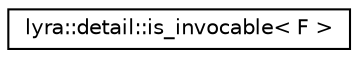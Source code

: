 digraph "Graphical Class Hierarchy"
{
 // INTERACTIVE_SVG=YES
 // LATEX_PDF_SIZE
  edge [fontname="Helvetica",fontsize="10",labelfontname="Helvetica",labelfontsize="10"];
  node [fontname="Helvetica",fontsize="10",shape=record];
  rankdir="LR";
  Node0 [label="lyra::detail::is_invocable\< F \>",height=0.2,width=0.4,color="black", fillcolor="white", style="filled",URL="$structlyra_1_1detail_1_1is__invocable.html",tooltip=" "];
}
